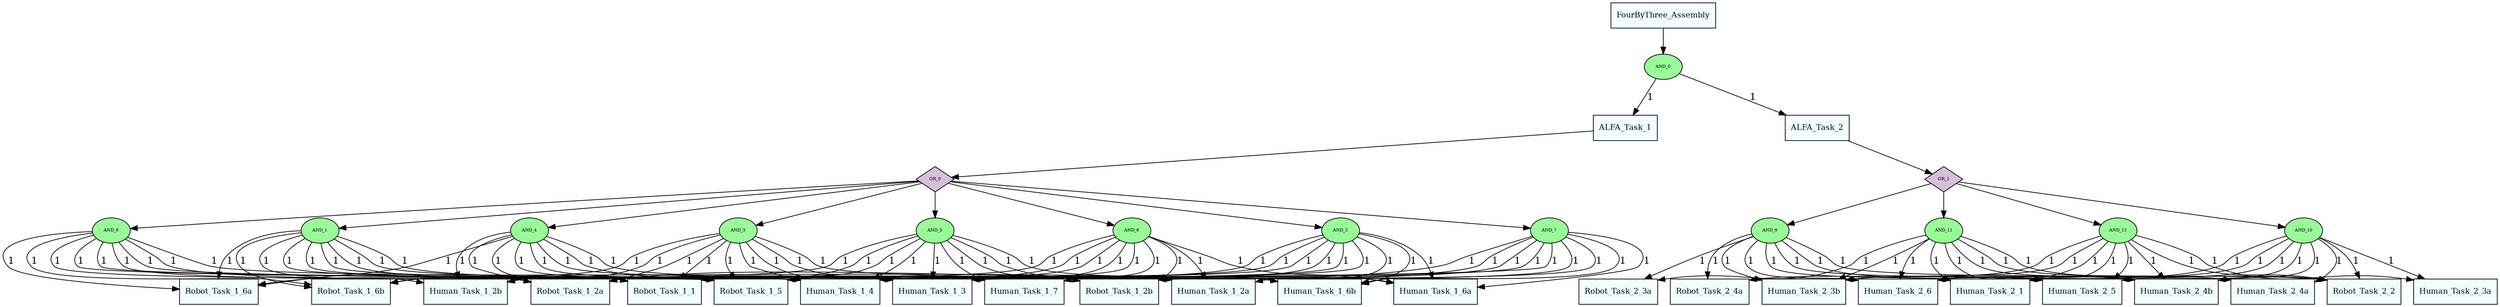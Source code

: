 digraph decomposition_graph {
	rankdir=TB;
	node [fontsize=11, style=filled, fillcolor=azure, shape = box]
	AND_0 [fontsize=6, shape= oval, style=filled, fillcolor= palegreen];
	FourByThree_Assembly -> AND_0;
	AND_0 -> ALFA_Task_1 [label= "1"];
	AND_0 -> ALFA_Task_2 [label= "1"];
	OR_0 [fontsize=6, shape= diamond, style=filled, fillcolor= thistle];
	ALFA_Task_1 -> OR_0;
	AND_1 [fontsize=6, shape= oval, style=filled, fillcolor= palegreen];
	OR_0 -> AND_1;
	AND_1 -> Robot_Task_1_5 [label= "1"];
	AND_1 -> Human_Task_1_4 [label= "1"];
	AND_1 -> Robot_Task_1_2b [label= "1"];
	AND_1 -> Robot_Task_1_1 [label= "1"];
	AND_1 -> Human_Task_1_7 [label= "1"];
	AND_1 -> Robot_Task_1_6b [label= "1"];
	AND_1 -> Human_Task_1_3 [label= "1"];
	AND_1 -> Robot_Task_1_2a [label= "1"];
	AND_1 -> Robot_Task_1_6a [label= "1"];
	AND_2 [fontsize=6, shape= oval, style=filled, fillcolor= palegreen];
	OR_0 -> AND_2;
	AND_2 -> Human_Task_1_2a [label= "1"];
	AND_2 -> Human_Task_1_6a [label= "1"];
	AND_2 -> Robot_Task_1_5 [label= "1"];
	AND_2 -> Human_Task_1_4 [label= "1"];
	AND_2 -> Robot_Task_1_1 [label= "1"];
	AND_2 -> Human_Task_1_2b [label= "1"];
	AND_2 -> Human_Task_1_7 [label= "1"];
	AND_2 -> Human_Task_1_3 [label= "1"];
	AND_2 -> Human_Task_1_6b [label= "1"];
	AND_3 [fontsize=6, shape= oval, style=filled, fillcolor= palegreen];
	OR_0 -> AND_3;
	AND_3 -> Human_Task_1_6a [label= "1"];
	AND_3 -> Robot_Task_1_5 [label= "1"];
	AND_3 -> Human_Task_1_4 [label= "1"];
	AND_3 -> Robot_Task_1_1 [label= "1"];
	AND_3 -> Human_Task_1_2b [label= "1"];
	AND_3 -> Human_Task_1_7 [label= "1"];
	AND_3 -> Robot_Task_1_6b [label= "1"];
	AND_3 -> Human_Task_1_3 [label= "1"];
	AND_3 -> Robot_Task_1_2a [label= "1"];
	AND_4 [fontsize=6, shape= oval, style=filled, fillcolor= palegreen];
	OR_0 -> AND_4;
	AND_4 -> Robot_Task_1_5 [label= "1"];
	AND_4 -> Human_Task_1_4 [label= "1"];
	AND_4 -> Robot_Task_1_1 [label= "1"];
	AND_4 -> Human_Task_1_2b [label= "1"];
	AND_4 -> Human_Task_1_7 [label= "1"];
	AND_4 -> Human_Task_1_3 [label= "1"];
	AND_4 -> Robot_Task_1_2a [label= "1"];
	AND_4 -> Human_Task_1_6b [label= "1"];
	AND_4 -> Robot_Task_1_6a [label= "1"];
	AND_5 [fontsize=6, shape= oval, style=filled, fillcolor= palegreen];
	OR_0 -> AND_5;
	AND_5 -> Human_Task_1_2a [label= "1"];
	AND_5 -> Robot_Task_1_5 [label= "1"];
	AND_5 -> Human_Task_1_4 [label= "1"];
	AND_5 -> Robot_Task_1_2b [label= "1"];
	AND_5 -> Robot_Task_1_1 [label= "1"];
	AND_5 -> Human_Task_1_7 [label= "1"];
	AND_5 -> Human_Task_1_3 [label= "1"];
	AND_5 -> Human_Task_1_6b [label= "1"];
	AND_5 -> Robot_Task_1_6a [label= "1"];
	AND_6 [fontsize=6, shape= oval, style=filled, fillcolor= palegreen];
	OR_0 -> AND_6;
	AND_6 -> Human_Task_1_2a [label= "1"];
	AND_6 -> Human_Task_1_6a [label= "1"];
	AND_6 -> Robot_Task_1_5 [label= "1"];
	AND_6 -> Human_Task_1_4 [label= "1"];
	AND_6 -> Robot_Task_1_2b [label= "1"];
	AND_6 -> Robot_Task_1_1 [label= "1"];
	AND_6 -> Human_Task_1_7 [label= "1"];
	AND_6 -> Robot_Task_1_6b [label= "1"];
	AND_6 -> Human_Task_1_3 [label= "1"];
	AND_7 [fontsize=6, shape= oval, style=filled, fillcolor= palegreen];
	OR_0 -> AND_7;
	AND_7 -> Human_Task_1_6a [label= "1"];
	AND_7 -> Robot_Task_1_5 [label= "1"];
	AND_7 -> Human_Task_1_4 [label= "1"];
	AND_7 -> Robot_Task_1_2b [label= "1"];
	AND_7 -> Robot_Task_1_1 [label= "1"];
	AND_7 -> Human_Task_1_7 [label= "1"];
	AND_7 -> Human_Task_1_3 [label= "1"];
	AND_7 -> Robot_Task_1_2a [label= "1"];
	AND_7 -> Human_Task_1_6b [label= "1"];
	AND_8 [fontsize=6, shape= oval, style=filled, fillcolor= palegreen];
	OR_0 -> AND_8;
	AND_8 -> Human_Task_1_2a [label= "1"];
	AND_8 -> Robot_Task_1_5 [label= "1"];
	AND_8 -> Human_Task_1_4 [label= "1"];
	AND_8 -> Robot_Task_1_1 [label= "1"];
	AND_8 -> Human_Task_1_2b [label= "1"];
	AND_8 -> Human_Task_1_7 [label= "1"];
	AND_8 -> Robot_Task_1_6b [label= "1"];
	AND_8 -> Human_Task_1_3 [label= "1"];
	AND_8 -> Robot_Task_1_6a [label= "1"];
	OR_1 [fontsize=6, shape= diamond, style=filled, fillcolor= thistle];
	ALFA_Task_2 -> OR_1;
	AND_9 [fontsize=6, shape= oval, style=filled, fillcolor= palegreen];
	OR_1 -> AND_9;
	AND_9 -> Human_Task_2_5 [label= "1"];
	AND_9 -> Robot_Task_2_2 [label= "1"];
	AND_9 -> Human_Task_2_6 [label= "1"];
	AND_9 -> Human_Task_2_1 [label= "1"];
	AND_9 -> Robot_Task_2_4a [label= "1"];
	AND_9 -> Robot_Task_2_3a [label= "1"];
	AND_9 -> Human_Task_2_4b [label= "1"];
	AND_9 -> Human_Task_2_3b [label= "1"];
	AND_10 [fontsize=6, shape= oval, style=filled, fillcolor= palegreen];
	OR_1 -> AND_10;
	AND_10 -> Human_Task_2_5 [label= "1"];
	AND_10 -> Robot_Task_2_2 [label= "1"];
	AND_10 -> Human_Task_2_6 [label= "1"];
	AND_10 -> Human_Task_2_1 [label= "1"];
	AND_10 -> Human_Task_2_4a [label= "1"];
	AND_10 -> Human_Task_2_3a [label= "1"];
	AND_10 -> Human_Task_2_4b [label= "1"];
	AND_10 -> Human_Task_2_3b [label= "1"];
	AND_11 [fontsize=6, shape= oval, style=filled, fillcolor= palegreen];
	OR_1 -> AND_11;
	AND_11 -> Human_Task_2_5 [label= "1"];
	AND_11 -> Robot_Task_2_2 [label= "1"];
	AND_11 -> Human_Task_2_6 [label= "1"];
	AND_11 -> Human_Task_2_1 [label= "1"];
	AND_11 -> Robot_Task_2_3a [label= "1"];
	AND_11 -> Human_Task_2_4a [label= "1"];
	AND_11 -> Human_Task_2_4b [label= "1"];
	AND_11 -> Human_Task_2_3b [label= "1"];
	AND_12 [fontsize=6, shape= oval, style=filled, fillcolor= palegreen];
	OR_1 -> AND_12;
	AND_12 -> Human_Task_2_5 [label= "1"];
	AND_12 -> Robot_Task_2_2 [label= "1"];
	AND_12 -> Human_Task_2_6 [label= "1"];
	AND_12 -> Robot_Task_2_4a [label= "1"];
	AND_12 -> Human_Task_2_1 [label= "1"];
	AND_12 -> Human_Task_2_3a [label= "1"];
	AND_12 -> Human_Task_2_4b [label= "1"];
	AND_12 -> Human_Task_2_3b [label= "1"];

}

